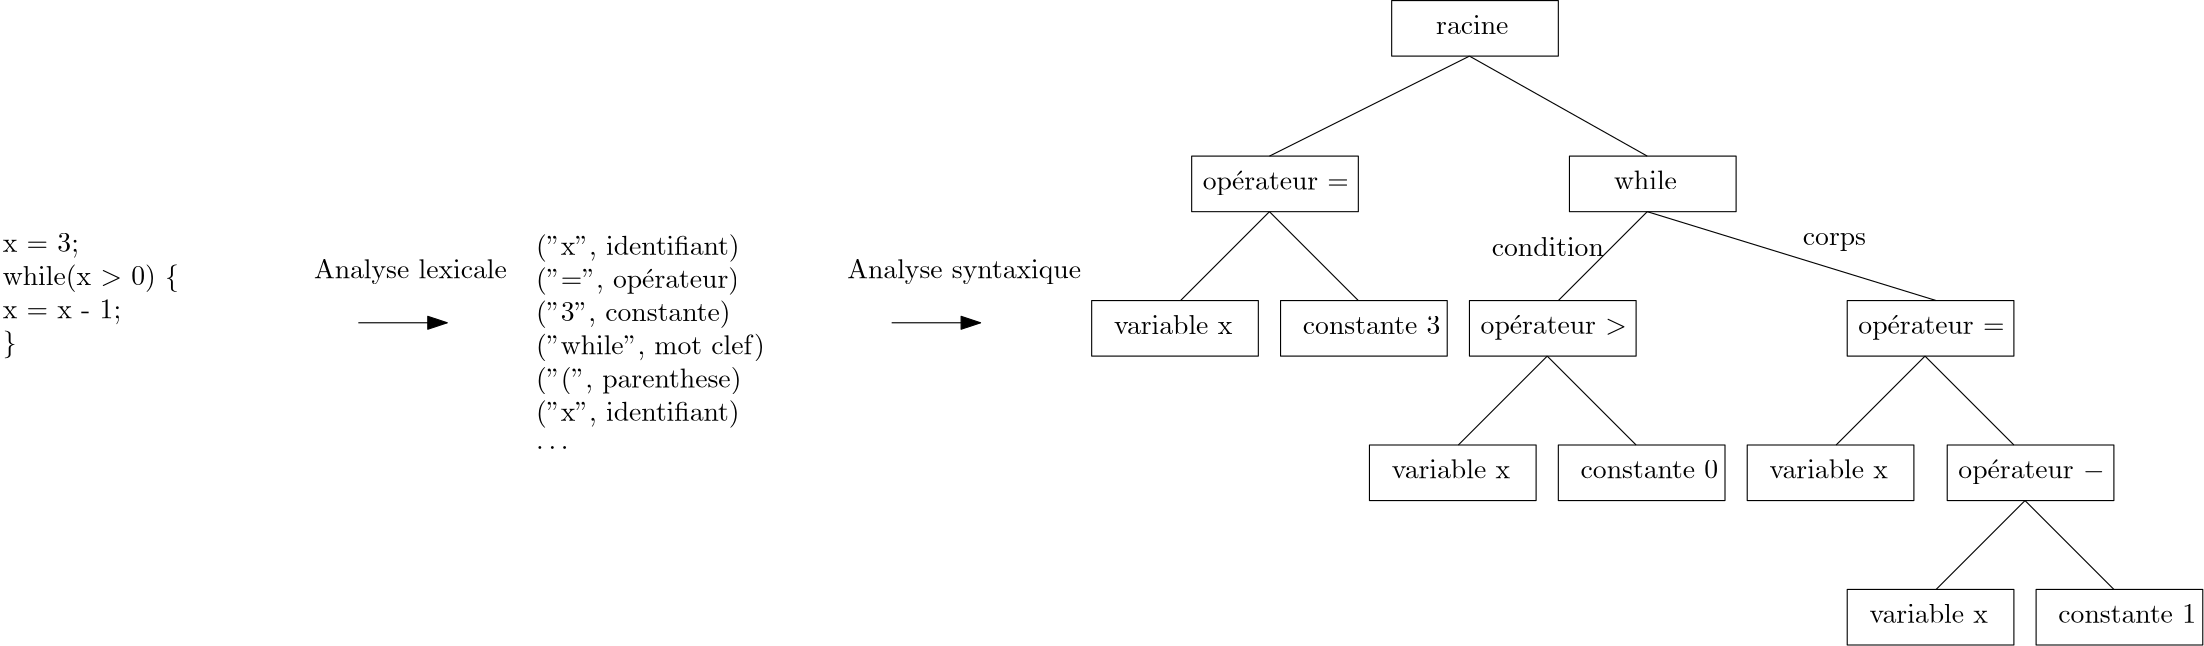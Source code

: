 <?xml version="1.0"?>
<!DOCTYPE ipe SYSTEM "ipe.dtd">
<ipe version="70107" creator="Ipe 7.1.8">
<info created="D:20150827155813" modified="D:20160905090948"/>
<ipestyle name="basic">
<symbol name="arrow/arc(spx)">
<path stroke="sym-stroke" fill="sym-stroke" pen="sym-pen">
0 0 m
-1 0.333 l
-1 -0.333 l
h
</path>
</symbol>
<symbol name="arrow/farc(spx)">
<path stroke="sym-stroke" fill="white" pen="sym-pen">
0 0 m
-1 0.333 l
-1 -0.333 l
h
</path>
</symbol>
<symbol name="arrow/ptarc(spx)">
<path stroke="sym-stroke" fill="sym-stroke" pen="sym-pen">
0 0 m
-1 0.333 l
-0.8 0 l
-1 -0.333 l
h
</path>
</symbol>
<symbol name="arrow/fptarc(spx)">
<path stroke="sym-stroke" fill="white" pen="sym-pen">
0 0 m
-1 0.333 l
-0.8 0 l
-1 -0.333 l
h
</path>
</symbol>
<symbol name="mark/circle(sx)" transformations="translations">
<path fill="sym-stroke">
0.6 0 0 0.6 0 0 e
0.4 0 0 0.4 0 0 e
</path>
</symbol>
<symbol name="mark/disk(sx)" transformations="translations">
<path fill="sym-stroke">
0.6 0 0 0.6 0 0 e
</path>
</symbol>
<symbol name="mark/fdisk(sfx)" transformations="translations">
<group>
<path fill="sym-fill">
0.5 0 0 0.5 0 0 e
</path>
<path fill="sym-stroke" fillrule="eofill">
0.6 0 0 0.6 0 0 e
0.4 0 0 0.4 0 0 e
</path>
</group>
</symbol>
<symbol name="mark/box(sx)" transformations="translations">
<path fill="sym-stroke" fillrule="eofill">
-0.6 -0.6 m
0.6 -0.6 l
0.6 0.6 l
-0.6 0.6 l
h
-0.4 -0.4 m
0.4 -0.4 l
0.4 0.4 l
-0.4 0.4 l
h
</path>
</symbol>
<symbol name="mark/square(sx)" transformations="translations">
<path fill="sym-stroke">
-0.6 -0.6 m
0.6 -0.6 l
0.6 0.6 l
-0.6 0.6 l
h
</path>
</symbol>
<symbol name="mark/fsquare(sfx)" transformations="translations">
<group>
<path fill="sym-fill">
-0.5 -0.5 m
0.5 -0.5 l
0.5 0.5 l
-0.5 0.5 l
h
</path>
<path fill="sym-stroke" fillrule="eofill">
-0.6 -0.6 m
0.6 -0.6 l
0.6 0.6 l
-0.6 0.6 l
h
-0.4 -0.4 m
0.4 -0.4 l
0.4 0.4 l
-0.4 0.4 l
h
</path>
</group>
</symbol>
<symbol name="mark/cross(sx)" transformations="translations">
<group>
<path fill="sym-stroke">
-0.43 -0.57 m
0.57 0.43 l
0.43 0.57 l
-0.57 -0.43 l
h
</path>
<path fill="sym-stroke">
-0.43 0.57 m
0.57 -0.43 l
0.43 -0.57 l
-0.57 0.43 l
h
</path>
</group>
</symbol>
<symbol name="arrow/fnormal(spx)">
<path stroke="sym-stroke" fill="white" pen="sym-pen">
0 0 m
-1 0.333 l
-1 -0.333 l
h
</path>
</symbol>
<symbol name="arrow/pointed(spx)">
<path stroke="sym-stroke" fill="sym-stroke" pen="sym-pen">
0 0 m
-1 0.333 l
-0.8 0 l
-1 -0.333 l
h
</path>
</symbol>
<symbol name="arrow/fpointed(spx)">
<path stroke="sym-stroke" fill="white" pen="sym-pen">
0 0 m
-1 0.333 l
-0.8 0 l
-1 -0.333 l
h
</path>
</symbol>
<symbol name="arrow/linear(spx)">
<path stroke="sym-stroke" pen="sym-pen">
-1 0.333 m
0 0 l
-1 -0.333 l
</path>
</symbol>
<symbol name="arrow/fdouble(spx)">
<path stroke="sym-stroke" fill="white" pen="sym-pen">
0 0 m
-1 0.333 l
-1 -0.333 l
h
-1 0 m
-2 0.333 l
-2 -0.333 l
h
</path>
</symbol>
<symbol name="arrow/double(spx)">
<path stroke="sym-stroke" fill="sym-stroke" pen="sym-pen">
0 0 m
-1 0.333 l
-1 -0.333 l
h
-1 0 m
-2 0.333 l
-2 -0.333 l
h
</path>
</symbol>
<pen name="heavier" value="0.8"/>
<pen name="fat" value="1.2"/>
<pen name="ultrafat" value="2"/>
<symbolsize name="large" value="5"/>
<symbolsize name="small" value="2"/>
<symbolsize name="tiny" value="1.1"/>
<arrowsize name="large" value="10"/>
<arrowsize name="small" value="5"/>
<arrowsize name="tiny" value="3"/>
<color name="red" value="1 0 0"/>
<color name="green" value="0 1 0"/>
<color name="blue" value="0 0 1"/>
<color name="yellow" value="1 1 0"/>
<color name="orange" value="1 0.647 0"/>
<color name="gold" value="1 0.843 0"/>
<color name="purple" value="0.627 0.125 0.941"/>
<color name="gray" value="0.745"/>
<color name="brown" value="0.647 0.165 0.165"/>
<color name="navy" value="0 0 0.502"/>
<color name="pink" value="1 0.753 0.796"/>
<color name="seagreen" value="0.18 0.545 0.341"/>
<color name="turquoise" value="0.251 0.878 0.816"/>
<color name="violet" value="0.933 0.51 0.933"/>
<color name="darkblue" value="0 0 0.545"/>
<color name="darkcyan" value="0 0.545 0.545"/>
<color name="darkgray" value="0.663"/>
<color name="darkgreen" value="0 0.392 0"/>
<color name="darkmagenta" value="0.545 0 0.545"/>
<color name="darkorange" value="1 0.549 0"/>
<color name="darkred" value="0.545 0 0"/>
<color name="lightblue" value="0.678 0.847 0.902"/>
<color name="lightcyan" value="0.878 1 1"/>
<color name="lightgray" value="0.827"/>
<color name="lightgreen" value="0.565 0.933 0.565"/>
<color name="lightyellow" value="1 1 0.878"/>
<dashstyle name="dashed" value="[4] 0"/>
<dashstyle name="dotted" value="[1 3] 0"/>
<dashstyle name="dash dotted" value="[4 2 1 2] 0"/>
<dashstyle name="dash dot dotted" value="[4 2 1 2 1 2] 0"/>
<textsize name="large" value="\large"/>
<textsize name="small" value="\small"/>
<textsize name="tiny" value="\tiny"/>
<textsize name="Large" value="\Large"/>
<textsize name="LARGE" value="\LARGE"/>
<textsize name="huge" value="\huge"/>
<textsize name="Huge" value="\Huge"/>
<textsize name="footnote" value="\footnotesize"/>
<textstyle name="center" begin="\begin{center}" end="\end{center}"/>
<textstyle name="itemize" begin="\begin{itemize}" end="\end{itemize}"/>
<textstyle name="item" begin="\begin{itemize}\item{}" end="\end{itemize}"/>
<gridsize name="4 pts" value="4"/>
<gridsize name="8 pts (~3 mm)" value="8"/>
<gridsize name="16 pts (~6 mm)" value="16"/>
<gridsize name="32 pts (~12 mm)" value="32"/>
<gridsize name="10 pts (~3.5 mm)" value="10"/>
<gridsize name="20 pts (~7 mm)" value="20"/>
<gridsize name="14 pts (~5 mm)" value="14"/>
<gridsize name="28 pts (~10 mm)" value="28"/>
<gridsize name="56 pts (~20 mm)" value="56"/>
<anglesize name="90 deg" value="90"/>
<anglesize name="60 deg" value="60"/>
<anglesize name="45 deg" value="45"/>
<anglesize name="30 deg" value="30"/>
<anglesize name="22.5 deg" value="22.5"/>
<tiling name="falling" angle="-60" step="4" width="1"/>
<tiling name="rising" angle="30" step="4" width="1"/>
</ipestyle>
<ipestyle name="bigpaper">
<layout paper="10000 6000" origin="0 0" frame="10000 6000"/>
<titlestyle pos="10 10" size="LARGE" color="title"  valign="baseline"/>
</ipestyle>
<page>
<layer name="alpha"/>
<view layers="alpha" active="alpha"/>
<text layer="alpha" matrix="1 0 0 1 -32 160" transformations="translations" pos="48 368" stroke="black" type="minipage" width="112" height="29.581" depth="24.66" valign="top">x = 3;\\
while(x $&gt;$ 0) \{\\
 \quad    x = x - 1;\\
\}\\
</text>
<path matrix="1 0 0 1 -32 128" stroke="black" arrow="normal/normal">
176 368 m
208 368 l
</path>
<text matrix="1 0 0 1 -48 128" transformations="translations" pos="176 384" stroke="black" type="label" width="69.517" height="6.926" depth="1.93" valign="baseline">Analyse lexicale</text>
<text matrix="1 0 0 1 -32 128" transformations="translations" pos="240 400" stroke="black" type="minipage" width="96" height="42.053" depth="37.15" valign="top">(&quot;x&quot;, identifiant)\\
(&quot;=&quot;, op{\&apos;e}rateur)\\
(&quot;3&quot;, constante)\\
(&quot;while&quot;, mot clef)\\
(&quot;(&quot;, parenthese)\\
(&quot;x&quot;, identifiant)\\
$\cdots$</text>
<path matrix="1 0 0 1 160 128" stroke="black" arrow="normal/normal">
176 368 m
208 368 l
</path>
<text matrix="1 0 0 1 144 128" transformations="translations" pos="176 384" stroke="black" type="label" width="84.24" height="6.926" depth="1.93" valign="baseline">Analyse syntaxique</text>
<path matrix="1 0 0 1 -64 16" stroke="black">
508 540 m
508 520 l
568 520 l
568 540 l
h
</path>
<text matrix="1 0 0 1 -64 16" transformations="translations" pos="512 528" stroke="black" type="label" width="52.636" height="6.926" depth="1.93" valign="baseline">op{\&apos;e}rateur =</text>
<text matrix="1 0 0 1 -96 -36" transformations="translations" pos="512 528" stroke="black" type="label" width="42.646" height="6.918" depth="0" valign="baseline">variable x</text>
<text matrix="1 0 0 1 -28 -36" transformations="translations" pos="512 528" stroke="black" type="label" width="49.592" height="6.42" depth="0" valign="baseline">constante 3</text>
<path matrix="1 0 0 1 -64 24" stroke="black">
536 512 m
504 480 l
</path>
<path matrix="1 0 0 1 -64 24" stroke="black">
536 512 m
568 480 l
</path>
<path matrix="1 0 0 1 -100 -36" stroke="black">
508 540 m
508 520 l
568 520 l
568 540 l
h
</path>
<path matrix="1 0 0 1 -32 -36" stroke="black">
508 540 m
508 520 l
568 520 l
568 540 l
h
</path>
<path matrix="1 0 0 1 72 16" stroke="black">
508 540 m
508 520 l
568 520 l
568 540 l
h
</path>
<text matrix="1 0 0 1 84 16" transformations="translations" pos="512 528" stroke="black" type="label" width="22.693" height="6.918" depth="0" valign="baseline">while</text>
<text matrix="1 0 0 1 36 -36" transformations="translations" pos="512 528" stroke="black" type="label" width="52.636" height="6.926" depth="1.93" valign="baseline">op{\&apos;e}rateur $&gt;$</text>
<path matrix="1 0 0 1 72 24" stroke="black">
536 512 m
504 480 l
</path>
<path matrix="1 0 0 1 -64 24" stroke="black">
672 512 m
776 480 l
</path>
<path matrix="1 0 0 1 36 -36" stroke="black">
508 540 m
508 520 l
568 520 l
568 540 l
h
</path>
<text matrix="1 0 0 1 -80 28" transformations="translations" pos="632 492" stroke="black" type="label" width="40.404" height="6.918" depth="0" valign="baseline">condition</text>
<text matrix="1 0 0 1 -28 28" transformations="translations" pos="692 496" stroke="black" type="label" width="22.776" height="4.297" depth="1.93" valign="baseline">corps</text>
<text matrix="1 0 0 1 4 -88" transformations="translations" pos="512 528" stroke="black" type="label" width="42.646" height="6.918" depth="0" valign="baseline">variable x</text>
<text matrix="1 0 0 1 72 -88" transformations="translations" pos="512 528" stroke="black" type="label" width="49.592" height="6.42" depth="0" valign="baseline">constante 0</text>
<path matrix="1 0 0 1 36 -28" stroke="black">
536 512 m
504 480 l
</path>
<path matrix="1 0 0 1 36 -28" stroke="black">
536 512 m
568 480 l
</path>
<path matrix="1 0 0 1 0 -88" stroke="black">
508 540 m
508 520 l
568 520 l
568 540 l
h
</path>
<path matrix="1 0 0 1 68 -88" stroke="black">
508 540 m
508 520 l
568 520 l
568 540 l
h
</path>
<text matrix="1 0 0 1 172 -36" transformations="translations" pos="512 528" stroke="black" type="label" width="52.636" height="6.926" depth="1.93" valign="baseline">op{\&apos;e}rateur $=$</text>
<path matrix="1 0 0 1 172 -36" stroke="black">
508 540 m
508 520 l
568 520 l
568 540 l
h
</path>
<text matrix="1 0 0 1 140 -88" transformations="translations" pos="512 528" stroke="black" type="label" width="42.646" height="6.918" depth="0" valign="baseline">variable x</text>
<path matrix="1 0 0 1 172 -28" stroke="black">
536 512 m
504 480 l
</path>
<path matrix="1 0 0 1 172 -28" stroke="black">
536 512 m
568 480 l
</path>
<path matrix="1 0 0 1 136 -88" stroke="black">
508 540 m
508 520 l
568 520 l
568 540 l
h
</path>
<text matrix="1 0 0 1 208 -88" transformations="translations" pos="512 528" stroke="black" type="label" width="52.636" height="6.926" depth="1.93" valign="baseline">op{\&apos;e}rateur $-$</text>
<path matrix="1 0 0 1 208 -88" stroke="black">
508 540 m
508 520 l
568 520 l
568 540 l
h
</path>
<text matrix="1 0 0 1 176 -140" transformations="translations" pos="512 528" stroke="black" type="label" width="42.646" height="6.918" depth="0" valign="baseline">variable x</text>
<path matrix="1 0 0 1 208 -80" stroke="black">
536 512 m
504 480 l
</path>
<path matrix="1 0 0 1 208 -80" stroke="black">
536 512 m
568 480 l
</path>
<path matrix="1 0 0 1 172 -140" stroke="black">
508 540 m
508 520 l
568 520 l
568 540 l
h
</path>
<text matrix="1 0 0 1 244 -140" transformations="translations" pos="512 528" stroke="black" type="label" width="49.592" height="6.42" depth="0" valign="baseline">constante 1</text>
<path matrix="1 0 0 1 -64 60" stroke="black">
812 340 m
812 320 l
872 320 l
872 340 l
h
</path>
<path matrix="1 0 0 1 8 72" stroke="black">
508 540 m
508 520 l
568 520 l
568 540 l
h
</path>
<text matrix="1 0 0 1 20 72" transformations="translations" pos="512 528" stroke="black" type="label" width="26.041" height="6.654" depth="0" valign="baseline">racine</text>
<path matrix="1 0 0 1 -64 24" stroke="black">
608 568 m
536 532 l
</path>
<path matrix="1 0 0 1 -64 24" stroke="black">
608 568 m
672 532 l
</path>
</page>
</ipe>
